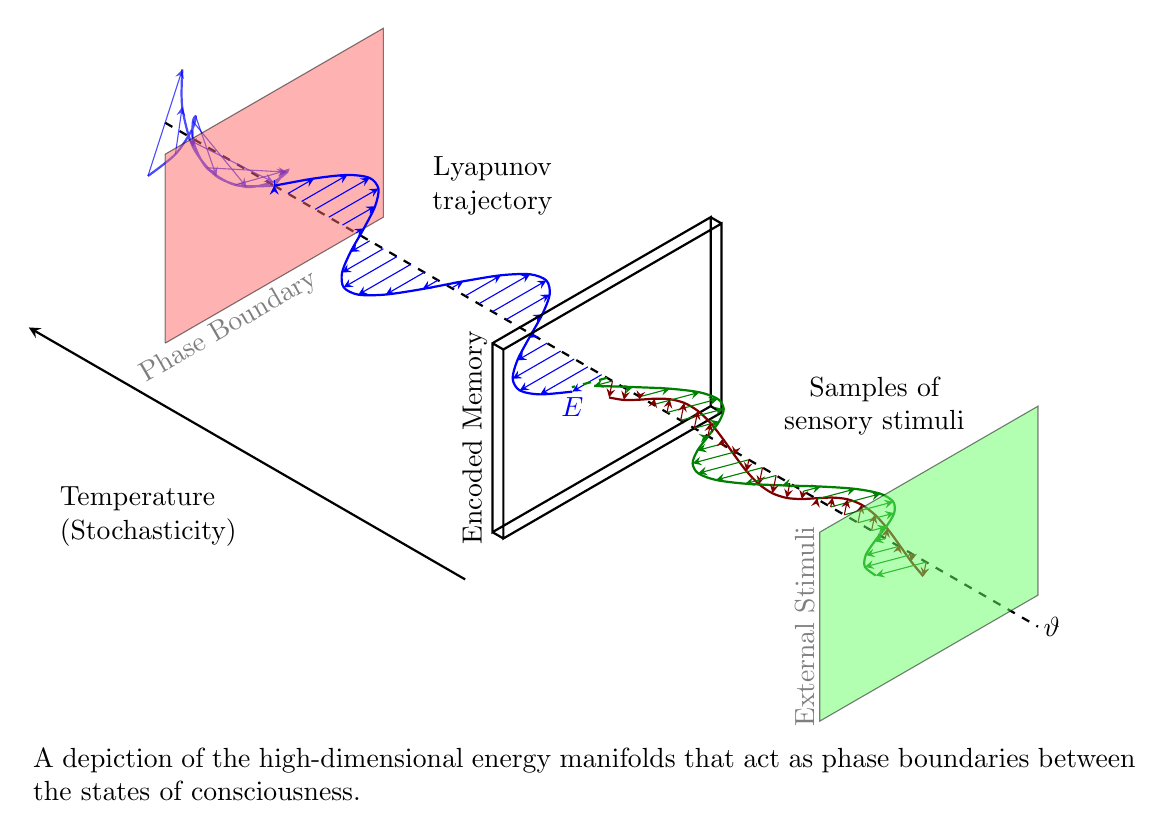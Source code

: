 \begin{tikzpicture}[x={(0.866cm,-0.5cm)}, y={(0.866cm,0.5cm)}, z={(0cm,1cm)}, scale=.8,
    %Option for nice arrows
    >=stealth, %
    inner sep=0pt, outer sep=2pt,%
    axis/.style={thick,->},
    left_axis/.style={thick,<-},
    axis_2/.style={thick,-, opacity=1},
    wave/.style={thick,color=#1,smooth},
    polaroid/.style={fill=green!60!white, opacity=0.5},
    phase/.style={fill=red!60!white, opacity=0.5},
]
    % Colors
    \colorlet{darkgreen}{green!50!black}
    \colorlet{lightgreen}{green!80!black}
    \colorlet{darkred}{red!50!black}
    \colorlet{lightred}{red!80!black}

    % Frame
    \coordinate (O) at (0, 0, 0);
    \draw[axis_2, dashed] (O) -- +(14, 0,   0) node [right] {$\vartheta$};
    \draw[left_axis] (0, -4.5, 0) -- +(8, 0,0) node [left, text width=3cm](B) at (5.5, -5, 0) {Temperature  (Stochasticity)}; 
    % \draw[axis] (O) -- +(0,  2.5, 0) node [right] {z'};
    % \draw[axis] (O) -- +(0,  0,   2) node [above] {z};

    \draw[thick,dashed] (-2,0,0) -- (O);

    % monochromatic incident light with electric field
    \draw[wave=blue, opacity=0.7, variable=\x, samples at={-2,-1.75,...,0}]
        plot (\x, { cos(1.0*\x r)*sin(2.0*\x r)}, { sin(1.0*\x r)*sin(2.0*\x r)})
        plot (\x, {-cos(1.0*\x r)*sin(2.0*\x r)}, {-sin(1.0*\x r)*sin(2.0*\x r)});

    \foreach \x in{-2,-1.75,...,0}{
        \draw[color=blue, opacity=0.7,->]
            (\x,0,0) -- (\x, { cos(1.0*\x r)*sin(2.0*\x r)}, { sin(1.0*\x r)*sin(2.0*\x r)})
            (\x,0,0) -- (\x, {-cos(1.0*\x r)*sin(2.0*\x r)}, {-sin(1.0*\x r)*sin(2.0*\x r)});
    }

    \filldraw[phase] (0,-2,-1.5) -- (0,-2,1.5) -- (0,2,1.5) -- (0,2,-1.5) -- (0,-2,-1.5)
        node[below, sloped, near end]{Phase Boundary};%
        

    %Direction of polarization
    % \draw[thick,<->] (0,-1.75,-1) -- (0,-0.75,-1);

    % Electric field vectors
    \draw[wave=blue, variable=\x,samples at={0,0.25,...,6}]
        plot (\x,{sin(2*\x r)},0)node[anchor=north]{$E$};

    %Polarized light between polaroid and thin section
    \foreach \x in{0, 0.25,...,6}
        \draw[color=blue,->] (\x,0,0) -- (\x,{sin(2*\x r)},0);

    \draw (3,1,1) node [text width=2.5cm, text centered]{Lyapunov trajectory};

    %Crystal thin section
    \begin{scope}[thick]
        \draw (6,-2,-1.5) -- (6,-2,1.5) node [above, sloped, midway]{Encoded Memory}
                -- (6, 2, 1.5) -- (6, 2, -1.5) -- cycle % First face
            (6,  -2, -1.5) -- (6.2, -2,-1.5)
            (6,   2, -1.5) -- (6.2,  2,-1.5)
            (6,  -2,  1.5) -- (6.2, -2, 1.5)
            (6,   2,  1.5) -- (6.2,  2, 1.5)
            (6.2,-2, -1.5) -- (6.2, -2, 1.5) -- (6.2, 2, 1.5) 
                -- (6.2, 2, -1.5) -- cycle; % Second face

        %Optical indices
        % \draw[darkred, ->]       (6.1, 0, 0) -- (6.1, 0.26,  0.966) node [right] {$n_{g}'$}; % index 1
        % \draw[darkred, dashed]   (6.1, 0, 0) -- (6.1,-0.26, -0.966); % index 1
        % \draw[darkgreen, ->]     (6.1, 0, 0) -- (6.1, 0.644,-0.173) node [right] {$n_{p}'$}; % index 2
        \draw[darkgreen, dashed] (6.1, 0, 0) -- (6.1,-0.644, 0.173); % index 2
    \end{scope}

    %Rays leaving thin section
    \draw[wave=darkred,   variable=\x, samples at={6.2,6.45,...,12}] 
        plot (\x, {0.26*0.26*sin(2*(\x-0.5) r)},  {0.966*0.26*sin(2*(\x-0.5) r)});  %n'g-oriented ray
    \draw[wave=darkgreen, variable=\x, samples at={6.2,6.45,...,12}]
        plot (\x, {0.966*0.966*sin(2*(\x-0.1) r)},{-0.26*0.966*sin(2*(\x-0.1) r)}); %n'p-oriented ray
    \draw (10,1,1) node [text width=2.5cm, text centered] {Samples of sensory stimuli};

    \foreach \x in{6.2,6.45,...,12} {
        \draw[color=darkgreen, ->] (\x, 0, 0) --
            (\x, {0.966*0.966*sin(2*(\x-0.1) r)}, {-0.26*0.966*sin(2*(\x-0.1) r)});
        \draw[color=darkred,   ->] (\x, 0, 0) --
            (\x, {0.26*0.26*sin(2*(\x-0.5) r)}, {0.966*0.26*sin(2*(\x-0.5) r)});
    }

    %Second polarization
    \draw[polaroid]   (12, -2,  -1.5) -- (12, -2,   1.5)  %Polarizing filter
        % 
        % below, sloped, near end
        node [above, sloped, midway] {External Stimuli} -- (12, 2, 1.5) -- (12, 2, -1.5) -- cycle;
    
    
    % \draw[thick, <->] (12, -1.5,-0.5) -- (12, -1.5, 0.5); %Polarization direction

    %Light leaving the second polaroid
    % \draw[wave=lightgreen,variable=\x, samples at={12, 12.25,..., 14}]
    %     plot (\x,{0}, {0.966*0.966*0.26*sin(2*(\x-0.5) r)}); %n'g polarized ray
    % \draw[wave=lightred,  variable=\x, samples at={12, 12.25,..., 14}]
    %     plot (\x,{0}, {-0.26*0.966*sin(2*(\x-0.1) r)});      %n'p polarized ray

    \node[align=justify, text width=14cm, anchor=north west, yshift=-2mm] at (current bounding box.south west)
        {A depiction of the high-dimensional energy manifolds that act as phase boundaries between the states of consciousness.};
\end{tikzpicture}